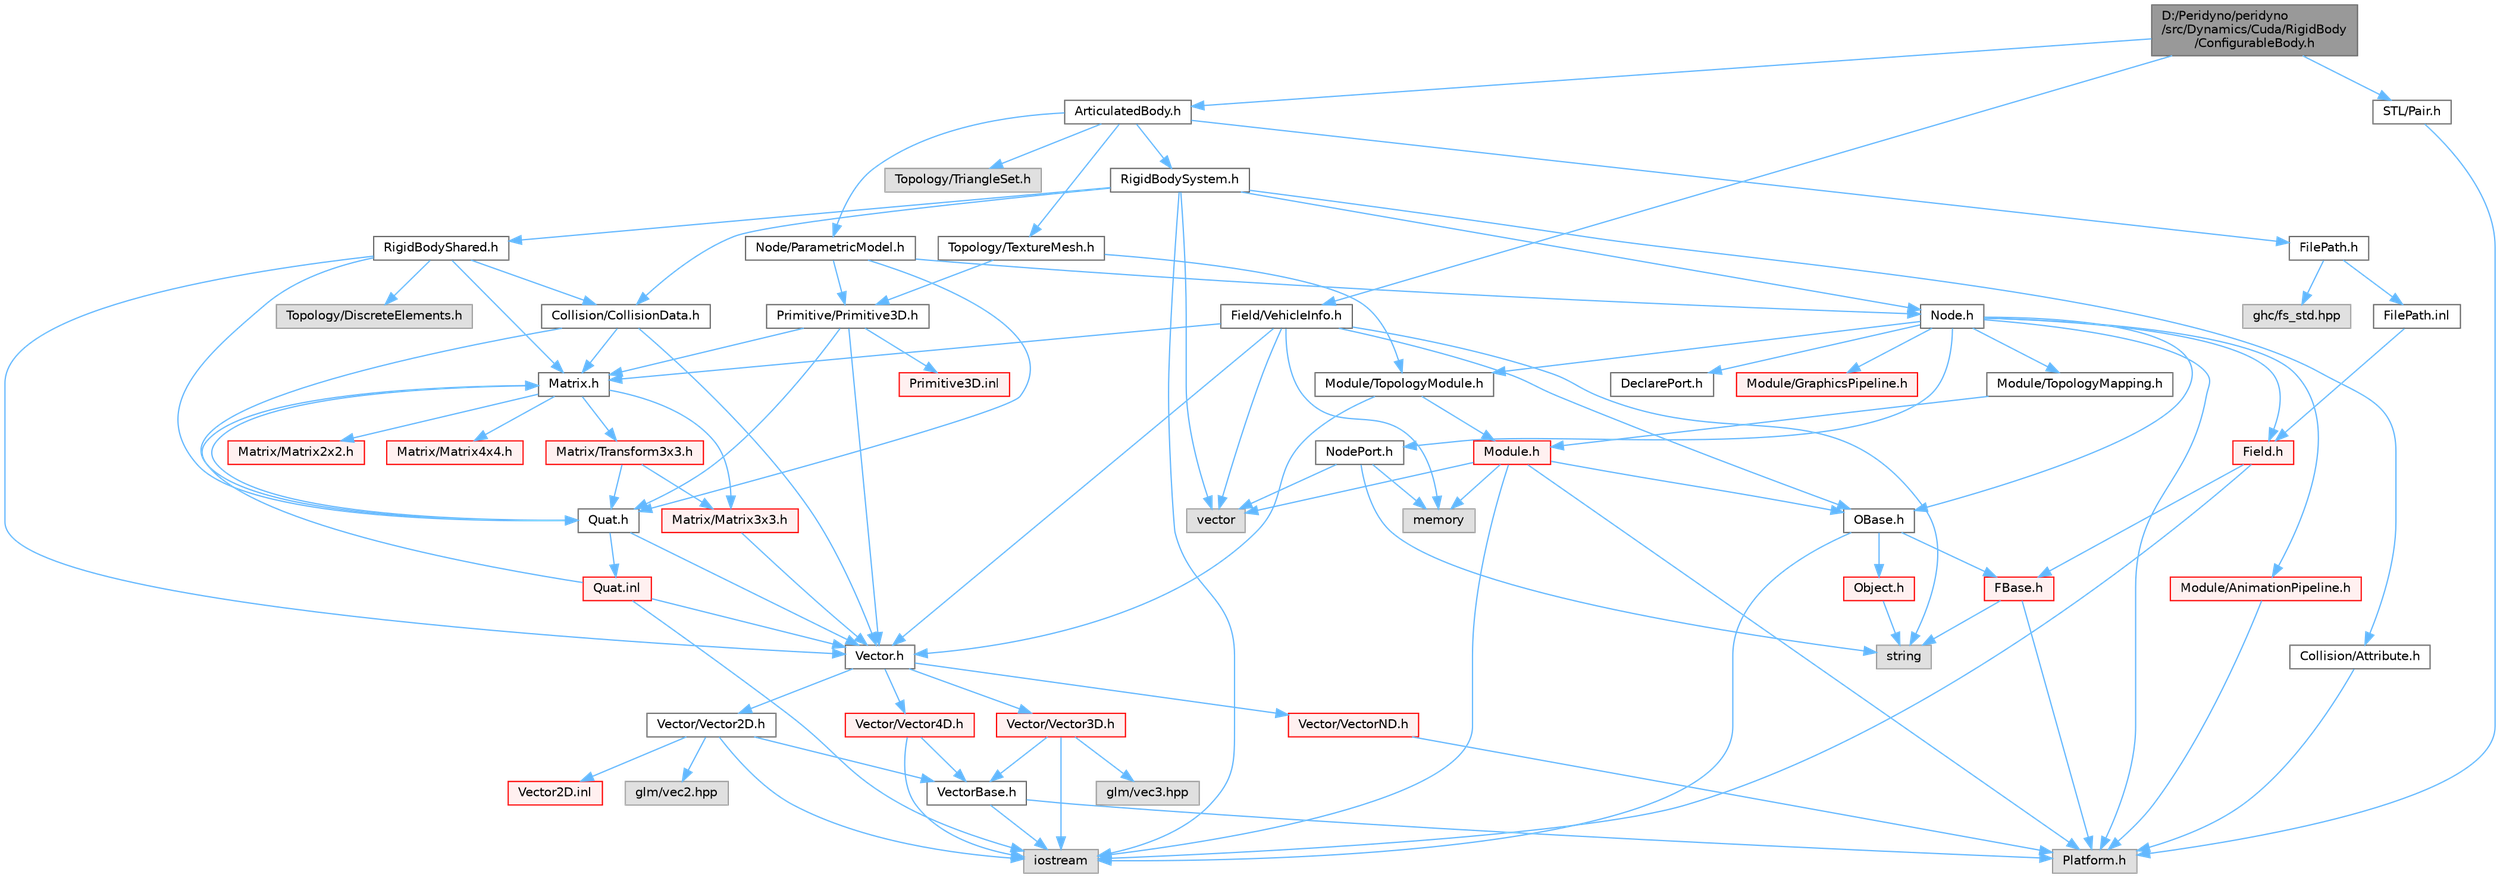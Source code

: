 digraph "D:/Peridyno/peridyno/src/Dynamics/Cuda/RigidBody/ConfigurableBody.h"
{
 // LATEX_PDF_SIZE
  bgcolor="transparent";
  edge [fontname=Helvetica,fontsize=10,labelfontname=Helvetica,labelfontsize=10];
  node [fontname=Helvetica,fontsize=10,shape=box,height=0.2,width=0.4];
  Node1 [id="Node000001",label="D:/Peridyno/peridyno\l/src/Dynamics/Cuda/RigidBody\l/ConfigurableBody.h",height=0.2,width=0.4,color="gray40", fillcolor="grey60", style="filled", fontcolor="black",tooltip=" "];
  Node1 -> Node2 [id="edge1_Node000001_Node000002",color="steelblue1",style="solid",tooltip=" "];
  Node2 [id="Node000002",label="ArticulatedBody.h",height=0.2,width=0.4,color="grey40", fillcolor="white", style="filled",URL="$_articulated_body_8h.html",tooltip=" "];
  Node2 -> Node3 [id="edge2_Node000002_Node000003",color="steelblue1",style="solid",tooltip=" "];
  Node3 [id="Node000003",label="RigidBodySystem.h",height=0.2,width=0.4,color="grey40", fillcolor="white", style="filled",URL="$_rigid_body_system_8h.html",tooltip=" "];
  Node3 -> Node4 [id="edge3_Node000003_Node000004",color="steelblue1",style="solid",tooltip=" "];
  Node4 [id="Node000004",label="Node.h",height=0.2,width=0.4,color="grey40", fillcolor="white", style="filled",URL="$_node_8h.html",tooltip=" "];
  Node4 -> Node5 [id="edge4_Node000004_Node000005",color="steelblue1",style="solid",tooltip=" "];
  Node5 [id="Node000005",label="OBase.h",height=0.2,width=0.4,color="grey40", fillcolor="white", style="filled",URL="$_o_base_8h.html",tooltip=" "];
  Node5 -> Node6 [id="edge5_Node000005_Node000006",color="steelblue1",style="solid",tooltip=" "];
  Node6 [id="Node000006",label="iostream",height=0.2,width=0.4,color="grey60", fillcolor="#E0E0E0", style="filled",tooltip=" "];
  Node5 -> Node7 [id="edge6_Node000005_Node000007",color="steelblue1",style="solid",tooltip=" "];
  Node7 [id="Node000007",label="FBase.h",height=0.2,width=0.4,color="red", fillcolor="#FFF0F0", style="filled",URL="$_f_base_8h.html",tooltip=" "];
  Node7 -> Node8 [id="edge7_Node000007_Node000008",color="steelblue1",style="solid",tooltip=" "];
  Node8 [id="Node000008",label="Platform.h",height=0.2,width=0.4,color="grey60", fillcolor="#E0E0E0", style="filled",tooltip=" "];
  Node7 -> Node11 [id="edge8_Node000007_Node000011",color="steelblue1",style="solid",tooltip=" "];
  Node11 [id="Node000011",label="string",height=0.2,width=0.4,color="grey60", fillcolor="#E0E0E0", style="filled",tooltip=" "];
  Node5 -> Node14 [id="edge9_Node000005_Node000014",color="steelblue1",style="solid",tooltip=" "];
  Node14 [id="Node000014",label="Object.h",height=0.2,width=0.4,color="red", fillcolor="#FFF0F0", style="filled",URL="$_object_8h.html",tooltip=" "];
  Node14 -> Node11 [id="edge10_Node000014_Node000011",color="steelblue1",style="solid",tooltip=" "];
  Node4 -> Node17 [id="edge11_Node000004_Node000017",color="steelblue1",style="solid",tooltip=" "];
  Node17 [id="Node000017",label="Field.h",height=0.2,width=0.4,color="red", fillcolor="#FFF0F0", style="filled",URL="$_field_8h.html",tooltip=" "];
  Node17 -> Node6 [id="edge12_Node000017_Node000006",color="steelblue1",style="solid",tooltip=" "];
  Node17 -> Node7 [id="edge13_Node000017_Node000007",color="steelblue1",style="solid",tooltip=" "];
  Node4 -> Node8 [id="edge14_Node000004_Node000008",color="steelblue1",style="solid",tooltip=" "];
  Node4 -> Node70 [id="edge15_Node000004_Node000070",color="steelblue1",style="solid",tooltip=" "];
  Node70 [id="Node000070",label="DeclarePort.h",height=0.2,width=0.4,color="grey40", fillcolor="white", style="filled",URL="$_declare_port_8h.html",tooltip=" "];
  Node4 -> Node71 [id="edge16_Node000004_Node000071",color="steelblue1",style="solid",tooltip=" "];
  Node71 [id="Node000071",label="NodePort.h",height=0.2,width=0.4,color="grey40", fillcolor="white", style="filled",URL="$_node_port_8h.html",tooltip=" "];
  Node71 -> Node11 [id="edge17_Node000071_Node000011",color="steelblue1",style="solid",tooltip=" "];
  Node71 -> Node22 [id="edge18_Node000071_Node000022",color="steelblue1",style="solid",tooltip=" "];
  Node22 [id="Node000022",label="vector",height=0.2,width=0.4,color="grey60", fillcolor="#E0E0E0", style="filled",tooltip=" "];
  Node71 -> Node24 [id="edge19_Node000071_Node000024",color="steelblue1",style="solid",tooltip=" "];
  Node24 [id="Node000024",label="memory",height=0.2,width=0.4,color="grey60", fillcolor="#E0E0E0", style="filled",tooltip=" "];
  Node4 -> Node72 [id="edge20_Node000004_Node000072",color="steelblue1",style="solid",tooltip=" "];
  Node72 [id="Node000072",label="Module/TopologyModule.h",height=0.2,width=0.4,color="grey40", fillcolor="white", style="filled",URL="$_topology_module_8h.html",tooltip=" "];
  Node72 -> Node33 [id="edge21_Node000072_Node000033",color="steelblue1",style="solid",tooltip=" "];
  Node33 [id="Node000033",label="Vector.h",height=0.2,width=0.4,color="grey40", fillcolor="white", style="filled",URL="$_vector_8h.html",tooltip=" "];
  Node33 -> Node34 [id="edge22_Node000033_Node000034",color="steelblue1",style="solid",tooltip=" "];
  Node34 [id="Node000034",label="Vector/Vector2D.h",height=0.2,width=0.4,color="grey40", fillcolor="white", style="filled",URL="$_vector2_d_8h.html",tooltip=" "];
  Node34 -> Node35 [id="edge23_Node000034_Node000035",color="steelblue1",style="solid",tooltip=" "];
  Node35 [id="Node000035",label="glm/vec2.hpp",height=0.2,width=0.4,color="grey60", fillcolor="#E0E0E0", style="filled",tooltip=" "];
  Node34 -> Node6 [id="edge24_Node000034_Node000006",color="steelblue1",style="solid",tooltip=" "];
  Node34 -> Node36 [id="edge25_Node000034_Node000036",color="steelblue1",style="solid",tooltip=" "];
  Node36 [id="Node000036",label="VectorBase.h",height=0.2,width=0.4,color="grey40", fillcolor="white", style="filled",URL="$_vector_base_8h.html",tooltip=" "];
  Node36 -> Node6 [id="edge26_Node000036_Node000006",color="steelblue1",style="solid",tooltip=" "];
  Node36 -> Node8 [id="edge27_Node000036_Node000008",color="steelblue1",style="solid",tooltip=" "];
  Node34 -> Node37 [id="edge28_Node000034_Node000037",color="steelblue1",style="solid",tooltip=" "];
  Node37 [id="Node000037",label="Vector2D.inl",height=0.2,width=0.4,color="red", fillcolor="#FFF0F0", style="filled",URL="$_vector2_d_8inl.html",tooltip=" "];
  Node33 -> Node40 [id="edge29_Node000033_Node000040",color="steelblue1",style="solid",tooltip=" "];
  Node40 [id="Node000040",label="Vector/Vector3D.h",height=0.2,width=0.4,color="red", fillcolor="#FFF0F0", style="filled",URL="$_vector3_d_8h.html",tooltip=" "];
  Node40 -> Node41 [id="edge30_Node000040_Node000041",color="steelblue1",style="solid",tooltip=" "];
  Node41 [id="Node000041",label="glm/vec3.hpp",height=0.2,width=0.4,color="grey60", fillcolor="#E0E0E0", style="filled",tooltip=" "];
  Node40 -> Node6 [id="edge31_Node000040_Node000006",color="steelblue1",style="solid",tooltip=" "];
  Node40 -> Node36 [id="edge32_Node000040_Node000036",color="steelblue1",style="solid",tooltip=" "];
  Node33 -> Node43 [id="edge33_Node000033_Node000043",color="steelblue1",style="solid",tooltip=" "];
  Node43 [id="Node000043",label="Vector/Vector4D.h",height=0.2,width=0.4,color="red", fillcolor="#FFF0F0", style="filled",URL="$_vector4_d_8h.html",tooltip=" "];
  Node43 -> Node6 [id="edge34_Node000043_Node000006",color="steelblue1",style="solid",tooltip=" "];
  Node43 -> Node36 [id="edge35_Node000043_Node000036",color="steelblue1",style="solid",tooltip=" "];
  Node33 -> Node46 [id="edge36_Node000033_Node000046",color="steelblue1",style="solid",tooltip=" "];
  Node46 [id="Node000046",label="Vector/VectorND.h",height=0.2,width=0.4,color="red", fillcolor="#FFF0F0", style="filled",URL="$_vector_n_d_8h.html",tooltip=" "];
  Node46 -> Node8 [id="edge37_Node000046_Node000008",color="steelblue1",style="solid",tooltip=" "];
  Node72 -> Node73 [id="edge38_Node000072_Node000073",color="steelblue1",style="solid",tooltip=" "];
  Node73 [id="Node000073",label="Module.h",height=0.2,width=0.4,color="red", fillcolor="#FFF0F0", style="filled",URL="$_module_8h.html",tooltip=" "];
  Node73 -> Node8 [id="edge39_Node000073_Node000008",color="steelblue1",style="solid",tooltip=" "];
  Node73 -> Node24 [id="edge40_Node000073_Node000024",color="steelblue1",style="solid",tooltip=" "];
  Node73 -> Node22 [id="edge41_Node000073_Node000022",color="steelblue1",style="solid",tooltip=" "];
  Node73 -> Node6 [id="edge42_Node000073_Node000006",color="steelblue1",style="solid",tooltip=" "];
  Node73 -> Node5 [id="edge43_Node000073_Node000005",color="steelblue1",style="solid",tooltip=" "];
  Node4 -> Node93 [id="edge44_Node000004_Node000093",color="steelblue1",style="solid",tooltip=" "];
  Node93 [id="Node000093",label="Module/TopologyMapping.h",height=0.2,width=0.4,color="grey40", fillcolor="white", style="filled",URL="$_topology_mapping_8h.html",tooltip=" "];
  Node93 -> Node73 [id="edge45_Node000093_Node000073",color="steelblue1",style="solid",tooltip=" "];
  Node4 -> Node94 [id="edge46_Node000004_Node000094",color="steelblue1",style="solid",tooltip=" "];
  Node94 [id="Node000094",label="Module/AnimationPipeline.h",height=0.2,width=0.4,color="red", fillcolor="#FFF0F0", style="filled",URL="$_animation_pipeline_8h.html",tooltip=" "];
  Node94 -> Node8 [id="edge47_Node000094_Node000008",color="steelblue1",style="solid",tooltip=" "];
  Node4 -> Node96 [id="edge48_Node000004_Node000096",color="steelblue1",style="solid",tooltip=" "];
  Node96 [id="Node000096",label="Module/GraphicsPipeline.h",height=0.2,width=0.4,color="red", fillcolor="#FFF0F0", style="filled",URL="$_graphics_pipeline_8h.html",tooltip=" "];
  Node3 -> Node97 [id="edge49_Node000003_Node000097",color="steelblue1",style="solid",tooltip=" "];
  Node97 [id="Node000097",label="RigidBodyShared.h",height=0.2,width=0.4,color="grey40", fillcolor="white", style="filled",URL="$_rigid_body_shared_8h.html",tooltip=" "];
  Node97 -> Node33 [id="edge50_Node000097_Node000033",color="steelblue1",style="solid",tooltip=" "];
  Node97 -> Node51 [id="edge51_Node000097_Node000051",color="steelblue1",style="solid",tooltip=" "];
  Node51 [id="Node000051",label="Matrix.h",height=0.2,width=0.4,color="grey40", fillcolor="white", style="filled",URL="$_matrix_8h.html",tooltip=" "];
  Node51 -> Node52 [id="edge52_Node000051_Node000052",color="steelblue1",style="solid",tooltip=" "];
  Node52 [id="Node000052",label="Matrix/Matrix2x2.h",height=0.2,width=0.4,color="red", fillcolor="#FFF0F0", style="filled",URL="$_matrix2x2_8h.html",tooltip=" "];
  Node51 -> Node57 [id="edge53_Node000051_Node000057",color="steelblue1",style="solid",tooltip=" "];
  Node57 [id="Node000057",label="Matrix/Matrix3x3.h",height=0.2,width=0.4,color="red", fillcolor="#FFF0F0", style="filled",URL="$_matrix3x3_8h.html",tooltip=" "];
  Node57 -> Node33 [id="edge54_Node000057_Node000033",color="steelblue1",style="solid",tooltip=" "];
  Node51 -> Node60 [id="edge55_Node000051_Node000060",color="steelblue1",style="solid",tooltip=" "];
  Node60 [id="Node000060",label="Matrix/Matrix4x4.h",height=0.2,width=0.4,color="red", fillcolor="#FFF0F0", style="filled",URL="$_matrix4x4_8h.html",tooltip=" "];
  Node51 -> Node63 [id="edge56_Node000051_Node000063",color="steelblue1",style="solid",tooltip=" "];
  Node63 [id="Node000063",label="Matrix/Transform3x3.h",height=0.2,width=0.4,color="red", fillcolor="#FFF0F0", style="filled",URL="$_transform3x3_8h.html",tooltip=" "];
  Node63 -> Node64 [id="edge57_Node000063_Node000064",color="steelblue1",style="solid",tooltip=" "];
  Node64 [id="Node000064",label="Quat.h",height=0.2,width=0.4,color="grey40", fillcolor="white", style="filled",URL="$_quat_8h.html",tooltip="Implementation of quaternion."];
  Node64 -> Node33 [id="edge58_Node000064_Node000033",color="steelblue1",style="solid",tooltip=" "];
  Node64 -> Node51 [id="edge59_Node000064_Node000051",color="steelblue1",style="solid",tooltip=" "];
  Node64 -> Node65 [id="edge60_Node000064_Node000065",color="steelblue1",style="solid",tooltip=" "];
  Node65 [id="Node000065",label="Quat.inl",height=0.2,width=0.4,color="red", fillcolor="#FFF0F0", style="filled",URL="$_quat_8inl.html",tooltip=" "];
  Node65 -> Node6 [id="edge61_Node000065_Node000006",color="steelblue1",style="solid",tooltip=" "];
  Node65 -> Node33 [id="edge62_Node000065_Node000033",color="steelblue1",style="solid",tooltip=" "];
  Node65 -> Node51 [id="edge63_Node000065_Node000051",color="steelblue1",style="solid",tooltip=" "];
  Node63 -> Node57 [id="edge64_Node000063_Node000057",color="steelblue1",style="solid",tooltip=" "];
  Node97 -> Node64 [id="edge65_Node000097_Node000064",color="steelblue1",style="solid",tooltip=" "];
  Node97 -> Node98 [id="edge66_Node000097_Node000098",color="steelblue1",style="solid",tooltip=" "];
  Node98 [id="Node000098",label="Collision/CollisionData.h",height=0.2,width=0.4,color="grey40", fillcolor="white", style="filled",URL="$_collision_data_8h.html",tooltip=" "];
  Node98 -> Node33 [id="edge67_Node000098_Node000033",color="steelblue1",style="solid",tooltip=" "];
  Node98 -> Node51 [id="edge68_Node000098_Node000051",color="steelblue1",style="solid",tooltip=" "];
  Node98 -> Node64 [id="edge69_Node000098_Node000064",color="steelblue1",style="solid",tooltip=" "];
  Node97 -> Node99 [id="edge70_Node000097_Node000099",color="steelblue1",style="solid",tooltip=" "];
  Node99 [id="Node000099",label="Topology/DiscreteElements.h",height=0.2,width=0.4,color="grey60", fillcolor="#E0E0E0", style="filled",tooltip=" "];
  Node3 -> Node100 [id="edge71_Node000003_Node000100",color="steelblue1",style="solid",tooltip=" "];
  Node100 [id="Node000100",label="Collision/Attribute.h",height=0.2,width=0.4,color="grey40", fillcolor="white", style="filled",URL="$_attribute_8h.html",tooltip=" "];
  Node100 -> Node8 [id="edge72_Node000100_Node000008",color="steelblue1",style="solid",tooltip=" "];
  Node3 -> Node98 [id="edge73_Node000003_Node000098",color="steelblue1",style="solid",tooltip=" "];
  Node3 -> Node22 [id="edge74_Node000003_Node000022",color="steelblue1",style="solid",tooltip=" "];
  Node3 -> Node6 [id="edge75_Node000003_Node000006",color="steelblue1",style="solid",tooltip=" "];
  Node2 -> Node101 [id="edge76_Node000002_Node000101",color="steelblue1",style="solid",tooltip=" "];
  Node101 [id="Node000101",label="Node/ParametricModel.h",height=0.2,width=0.4,color="grey40", fillcolor="white", style="filled",URL="$_parametric_model_8h.html",tooltip=" "];
  Node101 -> Node4 [id="edge77_Node000101_Node000004",color="steelblue1",style="solid",tooltip=" "];
  Node101 -> Node64 [id="edge78_Node000101_Node000064",color="steelblue1",style="solid",tooltip=" "];
  Node101 -> Node102 [id="edge79_Node000101_Node000102",color="steelblue1",style="solid",tooltip=" "];
  Node102 [id="Node000102",label="Primitive/Primitive3D.h",height=0.2,width=0.4,color="grey40", fillcolor="white", style="filled",URL="$_primitive3_d_8h.html",tooltip=" "];
  Node102 -> Node33 [id="edge80_Node000102_Node000033",color="steelblue1",style="solid",tooltip=" "];
  Node102 -> Node51 [id="edge81_Node000102_Node000051",color="steelblue1",style="solid",tooltip=" "];
  Node102 -> Node64 [id="edge82_Node000102_Node000064",color="steelblue1",style="solid",tooltip=" "];
  Node102 -> Node103 [id="edge83_Node000102_Node000103",color="steelblue1",style="solid",tooltip=" "];
  Node103 [id="Node000103",label="Primitive3D.inl",height=0.2,width=0.4,color="red", fillcolor="#FFF0F0", style="filled",URL="$_primitive3_d_8inl.html",tooltip=" "];
  Node2 -> Node106 [id="edge84_Node000002_Node000106",color="steelblue1",style="solid",tooltip=" "];
  Node106 [id="Node000106",label="Topology/TriangleSet.h",height=0.2,width=0.4,color="grey60", fillcolor="#E0E0E0", style="filled",tooltip=" "];
  Node2 -> Node107 [id="edge85_Node000002_Node000107",color="steelblue1",style="solid",tooltip=" "];
  Node107 [id="Node000107",label="Topology/TextureMesh.h",height=0.2,width=0.4,color="grey40", fillcolor="white", style="filled",URL="$_texture_mesh_8h.html",tooltip=" "];
  Node107 -> Node72 [id="edge86_Node000107_Node000072",color="steelblue1",style="solid",tooltip=" "];
  Node107 -> Node102 [id="edge87_Node000107_Node000102",color="steelblue1",style="solid",tooltip=" "];
  Node2 -> Node108 [id="edge88_Node000002_Node000108",color="steelblue1",style="solid",tooltip=" "];
  Node108 [id="Node000108",label="FilePath.h",height=0.2,width=0.4,color="grey40", fillcolor="white", style="filled",URL="$_file_path_8h.html",tooltip=" "];
  Node108 -> Node109 [id="edge89_Node000108_Node000109",color="steelblue1",style="solid",tooltip=" "];
  Node109 [id="Node000109",label="ghc/fs_std.hpp",height=0.2,width=0.4,color="grey60", fillcolor="#E0E0E0", style="filled",tooltip=" "];
  Node108 -> Node110 [id="edge90_Node000108_Node000110",color="steelblue1",style="solid",tooltip=" "];
  Node110 [id="Node000110",label="FilePath.inl",height=0.2,width=0.4,color="grey40", fillcolor="white", style="filled",URL="$_file_path_8inl.html",tooltip=" "];
  Node110 -> Node17 [id="edge91_Node000110_Node000017",color="steelblue1",style="solid",tooltip=" "];
  Node1 -> Node111 [id="edge92_Node000001_Node000111",color="steelblue1",style="solid",tooltip=" "];
  Node111 [id="Node000111",label="STL/Pair.h",height=0.2,width=0.4,color="grey40", fillcolor="white", style="filled",URL="$_pair_8h.html",tooltip=" "];
  Node111 -> Node8 [id="edge93_Node000111_Node000008",color="steelblue1",style="solid",tooltip=" "];
  Node1 -> Node112 [id="edge94_Node000001_Node000112",color="steelblue1",style="solid",tooltip=" "];
  Node112 [id="Node000112",label="Field/VehicleInfo.h",height=0.2,width=0.4,color="grey40", fillcolor="white", style="filled",URL="$_vehicle_info_8h.html",tooltip=" "];
  Node112 -> Node22 [id="edge95_Node000112_Node000022",color="steelblue1",style="solid",tooltip=" "];
  Node112 -> Node24 [id="edge96_Node000112_Node000024",color="steelblue1",style="solid",tooltip=" "];
  Node112 -> Node11 [id="edge97_Node000112_Node000011",color="steelblue1",style="solid",tooltip=" "];
  Node112 -> Node33 [id="edge98_Node000112_Node000033",color="steelblue1",style="solid",tooltip=" "];
  Node112 -> Node51 [id="edge99_Node000112_Node000051",color="steelblue1",style="solid",tooltip=" "];
  Node112 -> Node5 [id="edge100_Node000112_Node000005",color="steelblue1",style="solid",tooltip=" "];
}

